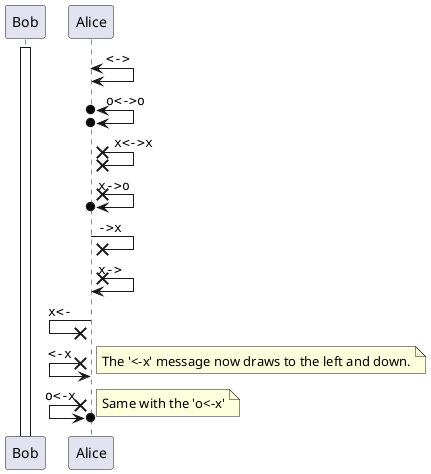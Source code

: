 @startuml
!pragma teoz true
'skinparam sequence {
'ArrowColor Green
'}
participant Bob   as b
participant Alice as a
'activate a
'b -> a ++ : hi
activate b

a <->    a : "" <->""
a o<->o  a : "" o<->o""
a x<->x  a : ""  x<->x""
a x->o   a : ""x->o ""
a ->x    a : ""->x  ""
a x->    a : ""x->  ""
a x<-    a : ""x<-""
a <-X    a : ""<-x""
    note right
      The '<-x' message now draws to the left and down.
    endnote
a o<-x   a : "" o<-x ""
    note right
      Same with the 'o<-x'
    endnote
@enduml
@startuml